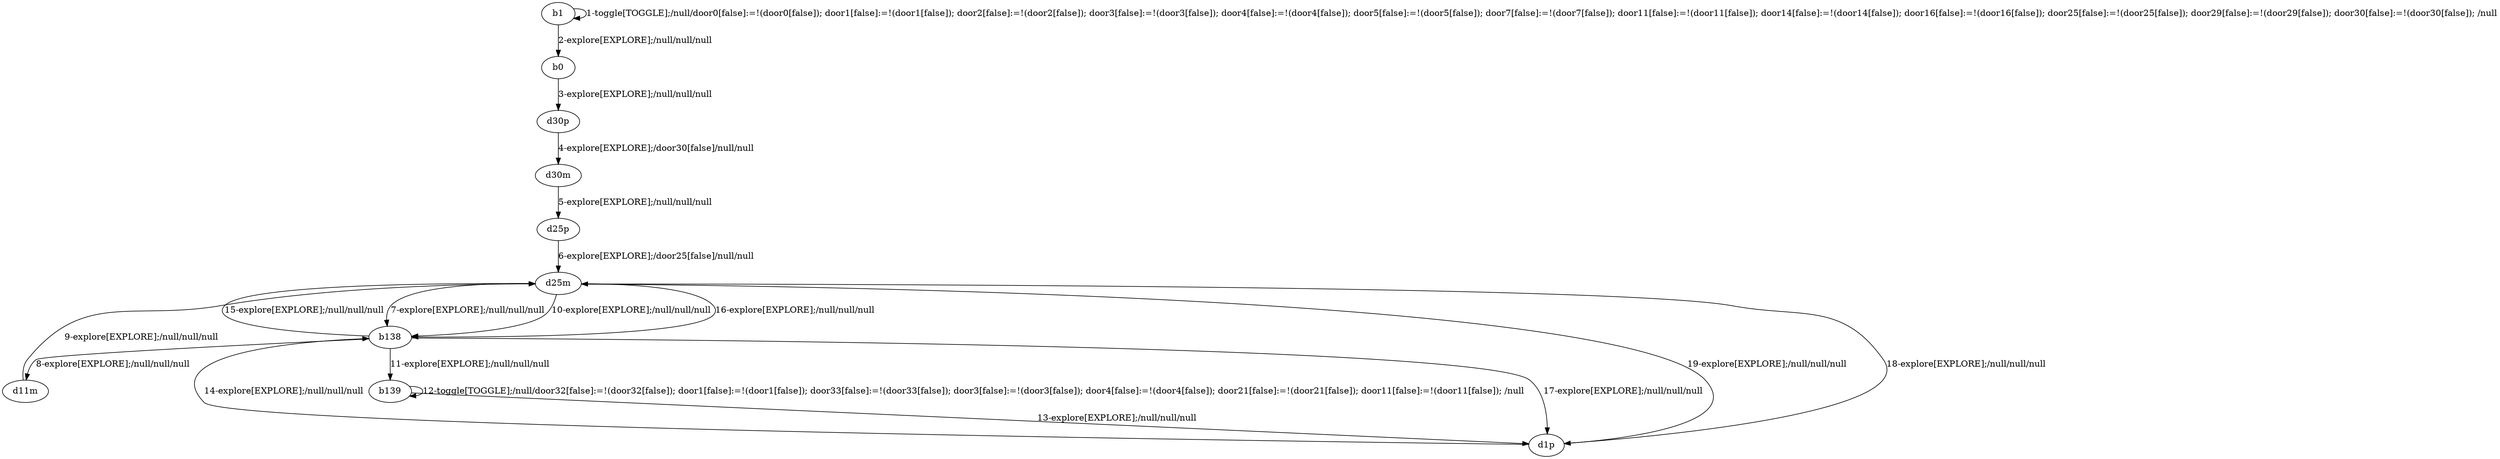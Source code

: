 # Total number of goals covered by this test: 4
# b138 --> d11m
# d11m --> d25m
# b139 --> b139
# d1p --> d25m

digraph g {
"b1" -> "b1" [label = "1-toggle[TOGGLE];/null/door0[false]:=!(door0[false]); door1[false]:=!(door1[false]); door2[false]:=!(door2[false]); door3[false]:=!(door3[false]); door4[false]:=!(door4[false]); door5[false]:=!(door5[false]); door7[false]:=!(door7[false]); door11[false]:=!(door11[false]); door14[false]:=!(door14[false]); door16[false]:=!(door16[false]); door25[false]:=!(door25[false]); door29[false]:=!(door29[false]); door30[false]:=!(door30[false]); /null"];
"b1" -> "b0" [label = "2-explore[EXPLORE];/null/null/null"];
"b0" -> "d30p" [label = "3-explore[EXPLORE];/null/null/null"];
"d30p" -> "d30m" [label = "4-explore[EXPLORE];/door30[false]/null/null"];
"d30m" -> "d25p" [label = "5-explore[EXPLORE];/null/null/null"];
"d25p" -> "d25m" [label = "6-explore[EXPLORE];/door25[false]/null/null"];
"d25m" -> "b138" [label = "7-explore[EXPLORE];/null/null/null"];
"b138" -> "d11m" [label = "8-explore[EXPLORE];/null/null/null"];
"d11m" -> "d25m" [label = "9-explore[EXPLORE];/null/null/null"];
"d25m" -> "b138" [label = "10-explore[EXPLORE];/null/null/null"];
"b138" -> "b139" [label = "11-explore[EXPLORE];/null/null/null"];
"b139" -> "b139" [label = "12-toggle[TOGGLE];/null/door32[false]:=!(door32[false]); door1[false]:=!(door1[false]); door33[false]:=!(door33[false]); door3[false]:=!(door3[false]); door4[false]:=!(door4[false]); door21[false]:=!(door21[false]); door11[false]:=!(door11[false]); /null"];
"b139" -> "d1p" [label = "13-explore[EXPLORE];/null/null/null"];
"d1p" -> "b138" [label = "14-explore[EXPLORE];/null/null/null"];
"b138" -> "d25m" [label = "15-explore[EXPLORE];/null/null/null"];
"d25m" -> "b138" [label = "16-explore[EXPLORE];/null/null/null"];
"b138" -> "d1p" [label = "17-explore[EXPLORE];/null/null/null"];
"d1p" -> "d25m" [label = "18-explore[EXPLORE];/null/null/null"];
"d25m" -> "d1p" [label = "19-explore[EXPLORE];/null/null/null"];
}